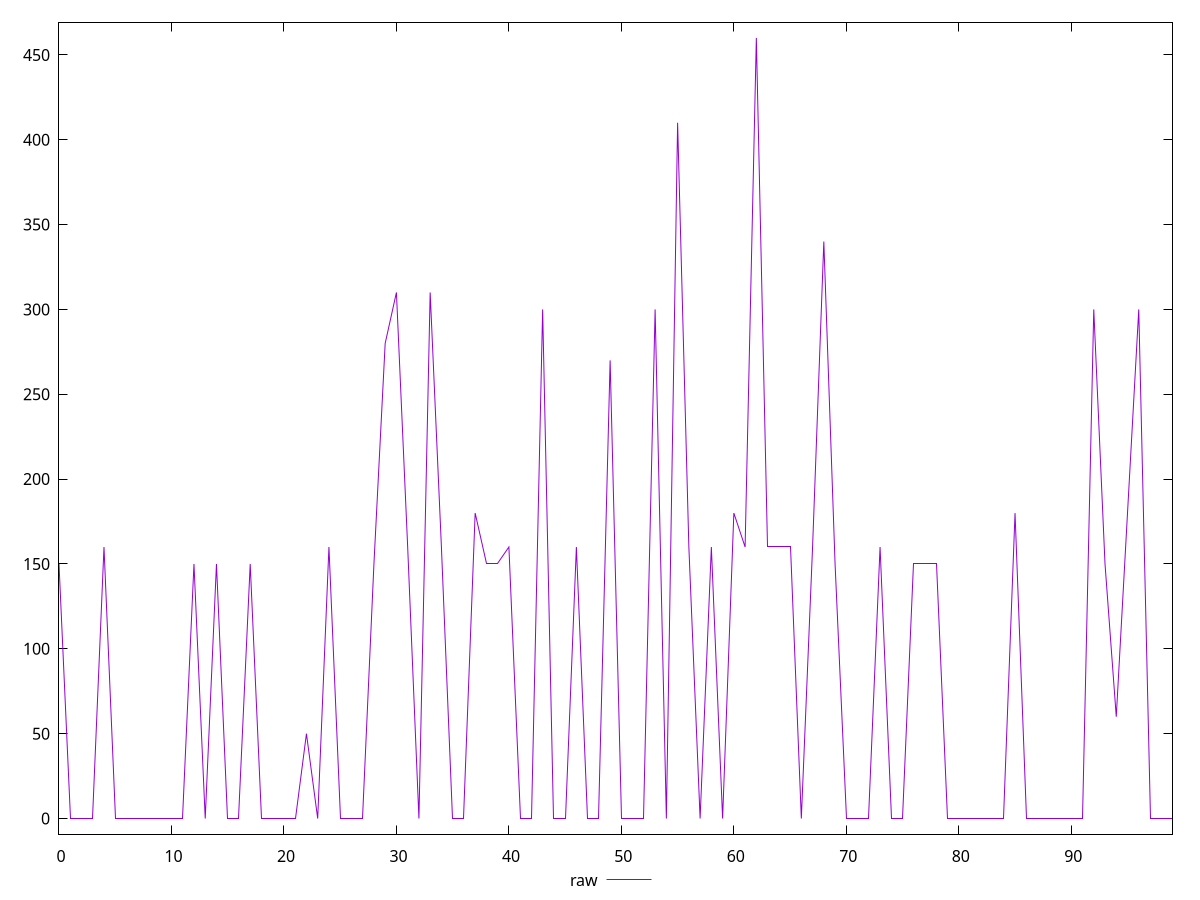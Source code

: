 reset

$raw <<EOF
0 150
1 0
2 0
3 0
4 160
5 0
6 0
7 0
8 0
9 0
10 0
11 0
12 150
13 0
14 150
15 0
16 0
17 150
18 0
19 0
20 0
21 0
22 50
23 0
24 160
25 0
26 0
27 0
28 150
29 280
30 310
31 160
32 0
33 310
34 160
35 0
36 0
37 180
38 150
39 150
40 160
41 0
42 0
43 300
44 0
45 0
46 160
47 0
48 0
49 270
50 0
51 0
52 0
53 300
54 0
55 410
56 160
57 0
58 160
59 0
60 180
61 160
62 460
63 160
64 160
65 160
66 0
67 160
68 340
69 150
70 0
71 0
72 0
73 160
74 0
75 0
76 150
77 150
78 150
79 0
80 0
81 0
82 0
83 0
84 0
85 180
86 0
87 0
88 0
89 0
90 0
91 0
92 300
93 150
94 60
95 180
96 300
97 0
98 0
99 0
EOF

set key outside below
set xrange [0:99]
set yrange [-9.200000000000001:469.2]
set trange [-9.200000000000001:469.2]
set terminal svg size 640, 500 enhanced background rgb 'white'
set output "report_00013_2021-02-09T12-04-24.940Z/offscreen-images/samples/pages+cached+noadtech/raw/values.svg"

plot $raw title "raw" with line

reset
